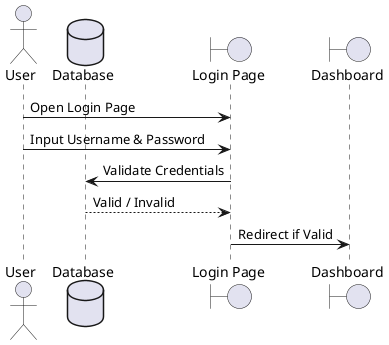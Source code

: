 @startuml
actor User
database Database
boundary "Login Page" as LoginPage
boundary "Dashboard" as Dashboard

User -> LoginPage : Open Login Page
User -> LoginPage : Input Username & Password
LoginPage -> Database : Validate Credentials
Database --> LoginPage : Valid / Invalid
LoginPage -> Dashboard : Redirect if Valid
@enduml
